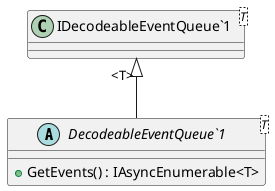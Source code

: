 @startuml
abstract class "DecodeableEventQueue`1"<T> {
    + GetEvents() : IAsyncEnumerable<T>
}
class "IDecodeableEventQueue`1"<T> {
}
"IDecodeableEventQueue`1" "<T>" <|-- "DecodeableEventQueue`1"
@enduml
